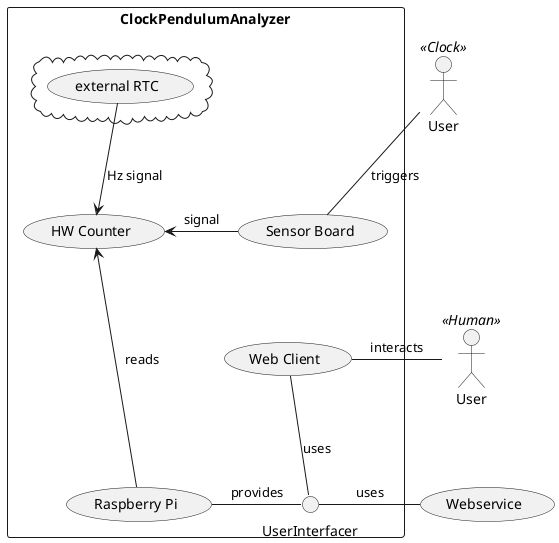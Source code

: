 @startuml

rectangle ClockPendulumAnalyzer {
(Raspberry Pi) as pi
(Web Client) as web
() UserInterfacer as ui
(HW Counter) as hwc
(Sensor Board) as sensor
cloud {
    (external RTC) as rtc
}
}
(Webservice) as srvc
User <<Clock>> as clk
User <<Human>> as human

''relations
ui -left- pi : provides
hwc <-left- sensor : signal
hwc <-- pi : reads
rtc --> hwc : Hz signal

human -left- web : interacts
srvc -left- ui : uses
web -- ui: uses
sensor -[hidden]down- web
hwc -[hidden]down- web
web -[hidden]down- pi
clk -- sensor : triggers
@enduml
